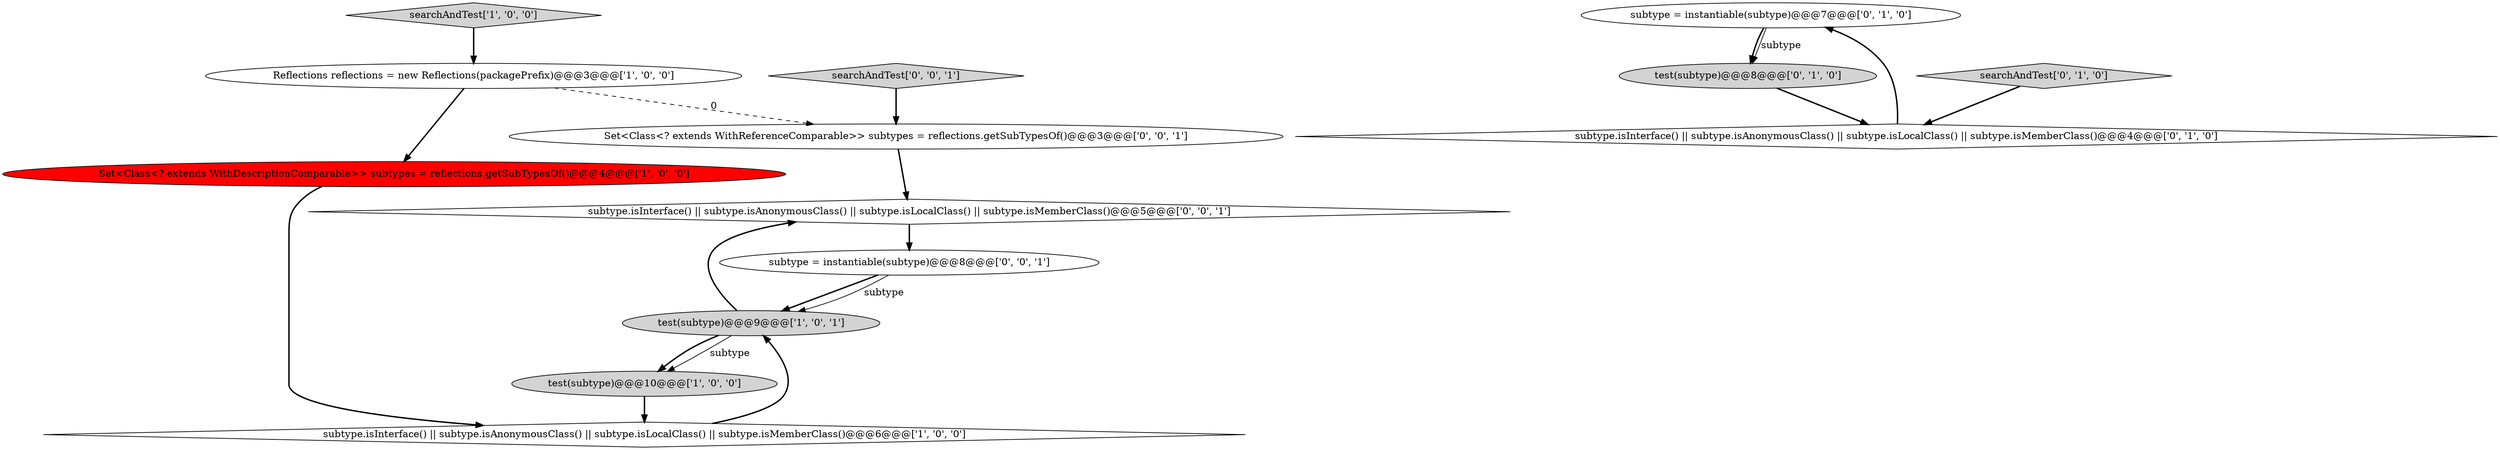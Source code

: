 digraph {
13 [style = filled, label = "Set<Class<? extends WithReferenceComparable>> subtypes = reflections.getSubTypesOf()@@@3@@@['0', '0', '1']", fillcolor = white, shape = ellipse image = "AAA0AAABBB3BBB"];
7 [style = filled, label = "subtype = instantiable(subtype)@@@7@@@['0', '1', '0']", fillcolor = white, shape = ellipse image = "AAA0AAABBB2BBB"];
1 [style = filled, label = "Reflections reflections = new Reflections(packagePrefix)@@@3@@@['1', '0', '0']", fillcolor = white, shape = ellipse image = "AAA0AAABBB1BBB"];
0 [style = filled, label = "subtype.isInterface() || subtype.isAnonymousClass() || subtype.isLocalClass() || subtype.isMemberClass()@@@6@@@['1', '0', '0']", fillcolor = white, shape = diamond image = "AAA0AAABBB1BBB"];
2 [style = filled, label = "Set<Class<? extends WithDescriptionComparable>> subtypes = reflections.getSubTypesOf()@@@4@@@['1', '0', '0']", fillcolor = red, shape = ellipse image = "AAA1AAABBB1BBB"];
10 [style = filled, label = "subtype.isInterface() || subtype.isAnonymousClass() || subtype.isLocalClass() || subtype.isMemberClass()@@@5@@@['0', '0', '1']", fillcolor = white, shape = diamond image = "AAA0AAABBB3BBB"];
12 [style = filled, label = "searchAndTest['0', '0', '1']", fillcolor = lightgray, shape = diamond image = "AAA0AAABBB3BBB"];
9 [style = filled, label = "test(subtype)@@@8@@@['0', '1', '0']", fillcolor = lightgray, shape = ellipse image = "AAA0AAABBB2BBB"];
4 [style = filled, label = "searchAndTest['1', '0', '0']", fillcolor = lightgray, shape = diamond image = "AAA0AAABBB1BBB"];
8 [style = filled, label = "searchAndTest['0', '1', '0']", fillcolor = lightgray, shape = diamond image = "AAA0AAABBB2BBB"];
3 [style = filled, label = "test(subtype)@@@9@@@['1', '0', '1']", fillcolor = lightgray, shape = ellipse image = "AAA0AAABBB1BBB"];
5 [style = filled, label = "test(subtype)@@@10@@@['1', '0', '0']", fillcolor = lightgray, shape = ellipse image = "AAA0AAABBB1BBB"];
6 [style = filled, label = "subtype.isInterface() || subtype.isAnonymousClass() || subtype.isLocalClass() || subtype.isMemberClass()@@@4@@@['0', '1', '0']", fillcolor = white, shape = diamond image = "AAA0AAABBB2BBB"];
11 [style = filled, label = "subtype = instantiable(subtype)@@@8@@@['0', '0', '1']", fillcolor = white, shape = ellipse image = "AAA0AAABBB3BBB"];
0->3 [style = bold, label=""];
7->9 [style = bold, label=""];
13->10 [style = bold, label=""];
3->10 [style = bold, label=""];
12->13 [style = bold, label=""];
3->5 [style = bold, label=""];
2->0 [style = bold, label=""];
1->2 [style = bold, label=""];
4->1 [style = bold, label=""];
8->6 [style = bold, label=""];
7->9 [style = solid, label="subtype"];
6->7 [style = bold, label=""];
5->0 [style = bold, label=""];
11->3 [style = bold, label=""];
3->5 [style = solid, label="subtype"];
11->3 [style = solid, label="subtype"];
9->6 [style = bold, label=""];
10->11 [style = bold, label=""];
1->13 [style = dashed, label="0"];
}
